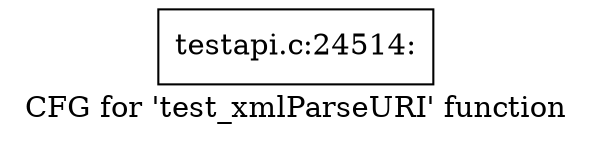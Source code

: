 digraph "CFG for 'test_xmlParseURI' function" {
	label="CFG for 'test_xmlParseURI' function";

	Node0x4e023d0 [shape=record,label="{testapi.c:24514:}"];
}
